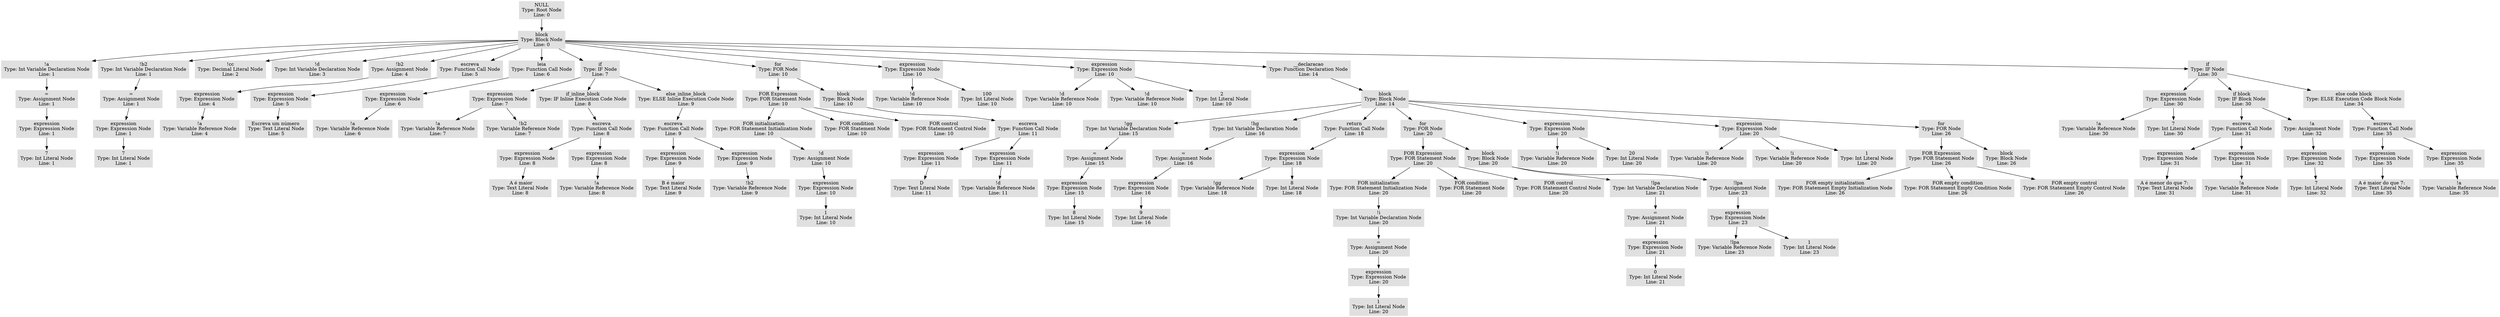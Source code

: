 digraph AST {
  node [shape=box, style=filled, color="#E0E0E0"];
  "0x555555565608" [label="NULL\nType: Root Node\nLine: 0"];
  "0x555555565608" -> "0x5555555674e8";
  "0x5555555674e8" [label="block\nType: Block Node\nLine: 0"];
  "0x5555555674e8" -> "0x555555567598";
  "0x555555567598" [label="!a\nType: Int Variable Declaration Node\nLine: 1"];
  "0x555555567598" -> "0x555555567978";
  "0x555555567978" [label="=\nType: Assignment Node\nLine: 1"];
  "0x555555567978" -> "0x5555555679d8";
  "0x5555555679d8" [label="expression\nType: Expression Node\nLine: 1"];
  "0x5555555679d8" -> "0x555555567a38";
  "0x555555567a38" [label="7\nType: Int Literal Node\nLine: 1"];
  "0x5555555674e8" -> "0x555555567648";
  "0x555555567648" [label="!b2\nType: Int Variable Declaration Node\nLine: 1"];
  "0x555555567648" -> "0x5555555677f8";
  "0x5555555677f8" [label="=\nType: Assignment Node\nLine: 1"];
  "0x5555555677f8" -> "0x555555567858";
  "0x555555567858" [label="expression\nType: Expression Node\nLine: 1"];
  "0x555555567858" -> "0x5555555678b8";
  "0x5555555678b8" [label="7\nType: Int Literal Node\nLine: 1"];
  "0x5555555674e8" -> "0x555555567b18";
  "0x555555567b18" [label="!cc\nType: Decimal Literal Node\nLine: 2"];
  "0x5555555674e8" -> "0x555555569608";
  "0x555555569608" [label="!d\nType: Int Variable Declaration Node\nLine: 3"];
  "0x5555555674e8" -> "0x555555569648";
  "0x555555569648" [label="!b2\nType: Assignment Node\nLine: 4"];
  "0x555555569648" -> "0x5555555696c8";
  "0x5555555696c8" [label="expression\nType: Expression Node\nLine: 4"];
  "0x5555555696c8" -> "0x555555569748";
  "0x555555569748" [label="!a\nType: Variable Reference Node\nLine: 4"];
  "0x5555555674e8" -> "0x5555555697c8";
  "0x5555555697c8" [label="escreva\nType: Function Call Node\nLine: 5"];
  "0x5555555697c8" -> "0x555555569828";
  "0x555555569828" [label="expression\nType: Expression Node\nLine: 5"];
  "0x555555569828" -> "0x5555555698a8";
  "0x5555555698a8" [label="Escreva um número \nType: Text Literal Node\nLine: 5"];
  "0x5555555674e8" -> "0x555555569908";
  "0x555555569908" [label="leia\nType: Function Call Node\nLine: 6"];
  "0x555555569908" -> "0x555555569688";
  "0x555555569688" [label="expression\nType: Expression Node\nLine: 6"];
  "0x555555569688" -> "0x5555555699f8";
  "0x5555555699f8" [label="!a\nType: Variable Reference Node\nLine: 6"];
  "0x5555555674e8" -> "0x555555569a78";
  "0x555555569a78" [label="if\nType: IF Node\nLine: 7"];
  "0x555555569a78" -> "0x555555569ad8";
  "0x555555569ad8" [label="expression\nType: Expression Node\nLine: 7"];
  "0x555555569ad8" -> "0x555555569b58";
  "0x555555569b58" [label="!a\nType: Variable Reference Node\nLine: 7"];
  "0x555555569ad8" -> "0x555555569bd8";
  "0x555555569bd8" [label="!b2\nType: Variable Reference Node\nLine: 7"];
  "0x555555569a78" -> "0x555555569c38";
  "0x555555569c38" [label="if_inline_block\nType: IF Inline Execution Code Node\nLine: 8"];
  "0x555555569c38" -> "0x555555569c98";
  "0x555555569c98" [label="escreva\nType: Function Call Node\nLine: 8"];
  "0x555555569c98" -> "0x555555569d18";
  "0x555555569d18" [label="expression\nType: Expression Node\nLine: 8"];
  "0x555555569d18" -> "0x555555569d98";
  "0x555555569d98" [label=" A é maior\nType: Text Literal Node\nLine: 8"];
  "0x555555569c98" -> "0x555555569e18";
  "0x555555569e18" [label="expression\nType: Expression Node\nLine: 8"];
  "0x555555569e18" -> "0x555555569e78";
  "0x555555569e78" [label="!a\nType: Variable Reference Node\nLine: 8"];
  "0x555555569a78" -> "0x555555569ef8";
  "0x555555569ef8" [label="else_inline_block\nType: ELSE Inline Execution Code Node\nLine: 9"];
  "0x555555569ef8" -> "0x555555569f98";
  "0x555555569f98" [label="escreva\nType: Function Call Node\nLine: 9"];
  "0x555555569f98" -> "0x555555569ff8";
  "0x555555569ff8" [label="expression\nType: Expression Node\nLine: 9"];
  "0x555555569ff8" -> "0x55555556a078";
  "0x55555556a078" [label="B é maior\nType: Text Literal Node\nLine: 9"];
  "0x555555569f98" -> "0x55555556a0f8";
  "0x55555556a0f8" [label="expression\nType: Expression Node\nLine: 9"];
  "0x55555556a0f8" -> "0x55555556a158";
  "0x55555556a158" [label="!b2\nType: Variable Reference Node\nLine: 9"];
  "0x5555555674e8" -> "0x55555556a1d8";
  "0x55555556a1d8" [label="for\nType: FOR Node\nLine: 10"];
  "0x55555556a1d8" -> "0x55555556a298";
  "0x55555556a298" [label="FOR Expression\nType: FOR Statement Node\nLine: 10"];
  "0x55555556a298" -> "0x55555556a318";
  "0x55555556a318" [label="FOR initialization\nType: FOR Statement Initialization Node\nLine: 10"];
  "0x55555556a318" -> "0x55555556a3a8";
  "0x55555556a3a8" [label="!d\nType: Assignment Node\nLine: 10"];
  "0x55555556a3a8" -> "0x55555556a428";
  "0x55555556a428" [label="expression\nType: Expression Node\nLine: 10"];
  "0x55555556a428" -> "0x55555556a4a8";
  "0x55555556a4a8" [label="1\nType: Int Literal Node\nLine: 10"];
  "0x55555556a298" -> "0x55555556a528";
  "0x55555556a528" [label="FOR condition\nType: FOR Statement Node\nLine: 10"];
  "0x55555556a298" -> "0x55555556a6c8";
  "0x55555556a6c8" [label="FOR control\nType: FOR Statement Control Node\nLine: 10"];
  "0x55555556a1d8" -> "0x55555556a978";
  "0x55555556a978" [label="block\nType: Block Node\nLine: 10"];
  "0x55555556a978" -> "0x55555556a9b8";
  "0x55555556a9b8" [label="escreva\nType: Function Call Node\nLine: 11"];
  "0x55555556a9b8" -> "0x55555556aa38";
  "0x55555556aa38" [label="expression\nType: Expression Node\nLine: 11"];
  "0x55555556aa38" -> "0x55555556aab8";
  "0x55555556aab8" [label="D\nType: Text Literal Node\nLine: 11"];
  "0x55555556a9b8" -> "0x55555556ab38";
  "0x55555556ab38" [label="expression\nType: Expression Node\nLine: 11"];
  "0x55555556ab38" -> "0x55555556ab98";
  "0x55555556ab98" [label="!d\nType: Variable Reference Node\nLine: 11"];
  "0x5555555674e8" -> "0x55555556a588";
  "0x55555556a588" [label="expression\nType: Expression Node\nLine: 10"];
  "0x55555556a588" -> "0x55555556a5e8";
  "0x55555556a5e8" [label="!d\nType: Variable Reference Node\nLine: 10"];
  "0x55555556a588" -> "0x55555556a668";
  "0x55555556a668" [label="100\nType: Int Literal Node\nLine: 10"];
  "0x5555555674e8" -> "0x55555556a758";
  "0x55555556a758" [label="expression\nType: Expression Node\nLine: 10"];
  "0x55555556a758" -> "0x55555556a808";
  "0x55555556a808" [label="!d\nType: Variable Reference Node\nLine: 10"];
  "0x55555556a758" -> "0x55555556a888";
  "0x55555556a888" [label="!d\nType: Variable Reference Node\nLine: 10"];
  "0x55555556a758" -> "0x55555556a8e8";
  "0x55555556a8e8" [label="2\nType: Int Literal Node\nLine: 10"];
  "0x5555555674e8" -> "0x55555556bc58";
  "0x55555556bc58" [label="__declaracao\nType: Function Declaration Node\nLine: 14"];
  "0x55555556bc58" -> "0x55555556bcb8";
  "0x55555556bcb8" [label="block\nType: Block Node\nLine: 14"];
  "0x55555556bcb8" -> "0x55555556bd88";
  "0x55555556bd88" [label="!gg\nType: Int Variable Declaration Node\nLine: 15"];
  "0x55555556bd88" -> "0x55555556bf48";
  "0x55555556bf48" [label="=\nType: Assignment Node\nLine: 15"];
  "0x55555556bf48" -> "0x55555556bfa8";
  "0x55555556bfa8" [label="expression\nType: Expression Node\nLine: 15"];
  "0x55555556bfa8" -> "0x55555556c008";
  "0x55555556c008" [label="8\nType: Int Literal Node\nLine: 15"];
  "0x55555556bcb8" -> "0x55555556c0f8";
  "0x55555556c0f8" [label="!hg\nType: Int Variable Declaration Node\nLine: 16"];
  "0x55555556c0f8" -> "0x55555556c298";
  "0x55555556c298" [label="=\nType: Assignment Node\nLine: 16"];
  "0x55555556c298" -> "0x55555556c2f8";
  "0x55555556c2f8" [label="expression\nType: Expression Node\nLine: 16"];
  "0x55555556c2f8" -> "0x55555556c358";
  "0x55555556c358" [label="9\nType: Int Literal Node\nLine: 16"];
  "0x55555556bcb8" -> "0x55555556c418";
  "0x55555556c418" [label="return\nType: Function Call Node\nLine: 18"];
  "0x55555556c418" -> "0x55555556c488";
  "0x55555556c488" [label="expression\nType: Expression Node\nLine: 18"];
  "0x55555556c488" -> "0x55555556c4e8";
  "0x55555556c4e8" [label="!gg\nType: Variable Reference Node\nLine: 18"];
  "0x55555556c488" -> "0x55555556c568";
  "0x55555556c568" [label="8\nType: Int Literal Node\nLine: 18"];
  "0x55555556bcb8" -> "0x55555556c5c8";
  "0x55555556c5c8" [label="for\nType: FOR Node\nLine: 20"];
  "0x55555556c5c8" -> "0x55555556c628";
  "0x55555556c628" [label="FOR Expression\nType: FOR Statement Node\nLine: 20"];
  "0x55555556c628" -> "0x55555556c6a8";
  "0x55555556c6a8" [label="FOR initialization\nType: FOR Statement Initialization Node\nLine: 20"];
  "0x55555556c6a8" -> "0x55555556c788";
  "0x55555556c788" [label="!i\nType: Int Variable Declaration Node\nLine: 20"];
  "0x55555556c788" -> "0x55555556c948";
  "0x55555556c948" [label="=\nType: Assignment Node\nLine: 20"];
  "0x55555556c948" -> "0x55555556c9a8";
  "0x55555556c9a8" [label="expression\nType: Expression Node\nLine: 20"];
  "0x55555556c9a8" -> "0x55555556ca08";
  "0x55555556ca08" [label="1\nType: Int Literal Node\nLine: 20"];
  "0x55555556c628" -> "0x55555556cac8";
  "0x55555556cac8" [label="FOR condition\nType: FOR Statement Node\nLine: 20"];
  "0x55555556c628" -> "0x55555556cc88";
  "0x55555556cc88" [label="FOR control\nType: FOR Statement Control Node\nLine: 20"];
  "0x55555556c5c8" -> "0x55555556cec8";
  "0x55555556cec8" [label="block\nType: Block Node\nLine: 20"];
  "0x55555556cec8" -> "0x55555556cf28";
  "0x55555556cf28" [label="!lpa\nType: Int Variable Declaration Node\nLine: 21"];
  "0x55555556cf28" -> "0x55555556d0e8";
  "0x55555556d0e8" [label="=\nType: Assignment Node\nLine: 21"];
  "0x55555556d0e8" -> "0x55555556d148";
  "0x55555556d148" [label="expression\nType: Expression Node\nLine: 21"];
  "0x55555556d148" -> "0x55555556d1a8";
  "0x55555556d1a8" [label="0\nType: Int Literal Node\nLine: 21"];
  "0x55555556cec8" -> "0x55555556d268";
  "0x55555556d268" [label="!lpa\nType: Assignment Node\nLine: 23"];
  "0x55555556d268" -> "0x55555556d2a8";
  "0x55555556d2a8" [label="expression\nType: Expression Node\nLine: 23"];
  "0x55555556d2a8" -> "0x55555556d328";
  "0x55555556d328" [label="!lpa\nType: Variable Reference Node\nLine: 23"];
  "0x55555556d2a8" -> "0x55555556d3a8";
  "0x55555556d3a8" [label="1\nType: Int Literal Node\nLine: 23"];
  "0x55555556bcb8" -> "0x55555556cb08";
  "0x55555556cb08" [label="expression\nType: Expression Node\nLine: 20"];
  "0x55555556cb08" -> "0x55555556cba8";
  "0x55555556cba8" [label="!i\nType: Variable Reference Node\nLine: 20"];
  "0x55555556cb08" -> "0x55555556cc28";
  "0x55555556cc28" [label="20\nType: Int Literal Node\nLine: 20"];
  "0x55555556bcb8" -> "0x55555556cd18";
  "0x55555556cd18" [label="expression\nType: Expression Node\nLine: 20"];
  "0x55555556cd18" -> "0x55555556cd58";
  "0x55555556cd58" [label="!i\nType: Variable Reference Node\nLine: 20"];
  "0x55555556cd18" -> "0x55555556cdd8";
  "0x55555556cdd8" [label="!i\nType: Variable Reference Node\nLine: 20"];
  "0x55555556cd18" -> "0x55555556ce38";
  "0x55555556ce38" [label="1\nType: Int Literal Node\nLine: 20"];
  "0x55555556bcb8" -> "0x55555556d408";
  "0x55555556d408" [label="for\nType: FOR Node\nLine: 26"];
  "0x55555556d408" -> "0x55555556cb68";
  "0x55555556cb68" [label="FOR Expression\nType: FOR Statement Node\nLine: 26"];
  "0x55555556cb68" -> "0x55555556d4f8";
  "0x55555556d4f8" [label="FOR empty initialization\nType: FOR Statement Empty Initialization Node\nLine: 26"];
  "0x55555556cb68" -> "0x55555556d588";
  "0x55555556d588" [label="FOR empty condition\nType: FOR Statement Empty Condition Node\nLine: 26"];
  "0x55555556cb68" -> "0x55555556d5f8";
  "0x55555556d5f8" [label="FOR empty control\nType: FOR Statement Empty Control Node\nLine: 26"];
  "0x55555556d408" -> "0x55555556d698";
  "0x55555556d698" [label="block\nType: Block Node\nLine: 26"];
  "0x5555555674e8" -> "0x55555556ac48";
  "0x55555556ac48" [label="if\nType: IF Node\nLine: 30"];
  "0x55555556ac48" -> "0x55555556ad08";
  "0x55555556ad08" [label="expression\nType: Expression Node\nLine: 30"];
  "0x55555556ad08" -> "0x55555556ad48";
  "0x55555556ad48" [label="!a\nType: Variable Reference Node\nLine: 30"];
  "0x55555556ad08" -> "0x55555556ada8";
  "0x55555556ada8" [label="7\nType: Int Literal Node\nLine: 30"];
  "0x55555556ac48" -> "0x55555556ae08";
  "0x55555556ae08" [label="if block\nType: IF Block Node\nLine: 30"];
  "0x55555556ae08" -> "0x55555556ae68";
  "0x55555556ae68" [label="escreva\nType: Function Call Node\nLine: 31"];
  "0x55555556ae68" -> "0x55555556aee8";
  "0x55555556aee8" [label="expression\nType: Expression Node\nLine: 31"];
  "0x55555556aee8" -> "0x55555556af68";
  "0x55555556af68" [label="A é menor do que 7: \nType: Text Literal Node\nLine: 31"];
  "0x55555556ae68" -> "0x55555556afc8";
  "0x55555556afc8" [label="expression\nType: Expression Node\nLine: 31"];
  "0x55555556afc8" -> "0x55555556b028";
  "0x55555556b028" [label="!a\nType: Variable Reference Node\nLine: 31"];
  "0x55555556ae08" -> "0x55555556b0a8";
  "0x55555556b0a8" [label="!a\nType: Assignment Node\nLine: 32"];
  "0x55555556b0a8" -> "0x55555556b108";
  "0x55555556b108" [label="expression\nType: Expression Node\nLine: 32"];
  "0x55555556b108" -> "0x55555556b188";
  "0x55555556b188" [label="7\nType: Int Literal Node\nLine: 32"];
  "0x55555556ac48" -> "0x55555556b208";
  "0x55555556b208" [label="else code block\nType: ELSE Execution Code Block Node\nLine: 34"];
  "0x55555556b208" -> "0x55555556b298";
  "0x55555556b298" [label="escreva\nType: Function Call Node\nLine: 35"];
  "0x55555556b298" -> "0x55555556b2f8";
  "0x55555556b2f8" [label="expression\nType: Expression Node\nLine: 35"];
  "0x55555556b2f8" -> "0x55555556b378";
  "0x55555556b378" [label="A é maior do que 7: \nType: Text Literal Node\nLine: 35"];
  "0x55555556b298" -> "0x55555556b3d8";
  "0x55555556b3d8" [label="expression\nType: Expression Node\nLine: 35"];
  "0x55555556b3d8" -> "0x55555556b438";
  "0x55555556b438" [label="!a\nType: Variable Reference Node\nLine: 35"];
}
